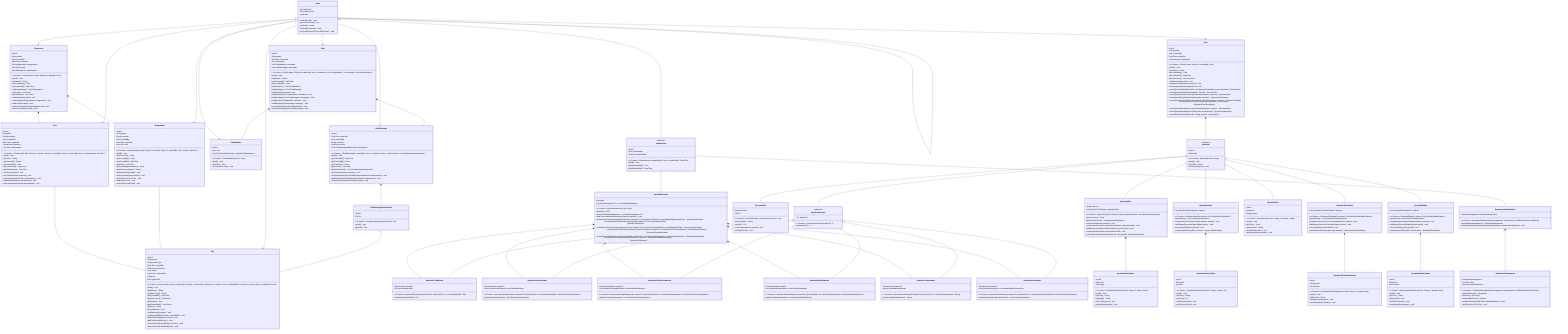 %% https://creately.com/guides/class-diagram-relationships/ good reference for the types of arrows
classDiagram

    %% CLASSROOM
    Classroom "1" *-- "*" Post
    Classroom "1" *-- "*" Assignment
    class Classroom{
        -uuid id
        -String name
        -User createdBy
        -DateTime createdAt
        -List~Assignment~ assignments
        -List~Post~ posts
        %% Mate please explain why is this here
        -List~Attachment~ attachments

        +~~Create~~ Classroom(\n name: String,\n createdBy: User)
        +getId() uuid
        +getName() String
        +getCreatedBy() User
        +getCreatedAt() DateTime
        +getAssignments() List~Assignment~
        +getPosts() List~Post~

        +getMembers() List~User~

        +setName(string name) void

        +addAssignment(Assignment assignment) void
        +addPost(Post post) void

        +removeAssignment(uuid assignmentId) void
        +removePost(uuid PostId) void
    }

    %% POST
    Post "1" o-- "*" File
    class Post{
        -uuid Id
        -String title
        -String contents
        -User createdBy
        -DateTime createdAt
        -Classroom classroom
        -List~File~ attachments

        +~~Create~~ Classroom(\n title: String,\n contents: String, \n createdBy: String, \n createdBy: User, \n attachments: List~File~)
        +getId() uuid
        +getTitle() String
        +getContents() String
        +getCreatedBy() User
        +getClassroom() Classroom
        +getAttachments() List~File~

        +setTitle(string title) void
        +setContents(string contents) void
        +setAttachments(List~File~ attachments) void

        +addAttachments(File attachments) void

        +removeAttachment(uuid attachmentId) void
    }

    %% ASSIGNMENT
    Assignment "1" o-- "*" File
    class Assignment {
        -uuid id
        -String name
        -String contents
        -User createdBy
        -dateTime createdAt
        -List~File~ files

        +~~Create~~ Assignment(\n name: String, \n contents: String, \n createdBy: User, \n files: List~File~)
        +getId() uuid
        +getContents() String
        +getCreatedBy() User
        +getCreatedAt() dateTime
        +getFiles() List~File~
        +getCreatedByUsername() String
        +getClassroomName() String

        +setName(string name) void
        +setContents(string contents) void
        +setFiles(List~File~ files) void

        +addFile(File file) void

        +removeFile(uuid fileId) void
    }

    %% USER
    User "0..*" -- "0..*" User
    User "1" --> "*" File
    User "1" --> "*" Post
    User "1" --> "*" Classroom
    User "1" --> "*" Assignment
    User "1" --> "1" ChatMember
    User "1" --> "*" Chat
    User "1" --> "*" ChatMessage
    User "1" --> "*" Quiz
    User -- Submission
    class User {
        -uuid subjectId
        -File profilePicture
        -enum role

        +getSubjectId() uuid
        +getProfilePicture() File
        +getRole() enum

        +setRole(enum role) void
        +setProfilePicture(File profilePicture) void
    }

    %% This class is responsible for the submissions of the assignments,
    %% and all the different types of answers, by a specific user
    Submission <|-- QuizSubmission
    Submission <|-- AssignmentSubmission
    class Submission {
        <<abstract>>
        -uuid id
        -User submittedBy
        -DateTime submittedAt

        +~~Create~~ Submission(\n submittedBy: User, \n submittedAt: DateTime)
        +getId() uuid
        +getSubmittedBy() User
        +getSubmittedAt() DateTime
    }

    AssignmentSubmission "1" *-- "1" SubmittedAssignment
    class AssignmentSubmission {
        -SubmittedAssignment submittedAssignment

        +~~Create~~ AssignmentSubmission(\n assignment: Assignment, \n isMarkedAsDone: Boolean)
        +getSubmittedAssignment() SubmittedAssignment

        +setSubmittedAssignment(submittedAssignment: SubmittedAssignment) void
    }

    class SubmittedAssignment {
        -Assignment assignment
        -List~File~ files
        -Boolean isMarkedAsDone

        +~~Create~~ SubmittedAssignment(\n assignment: Assignment, \n isMarkedAsDone: Boolean)
        +getAssignment() Assignment
        +getFiles() List~File~
        +isMarkedAsDone() Boolean

        +setMarkedAsDone(Boolean isMarkedAsDone) void
        +setFiles(List~File~ files) void

    }

    QuizSubmission "1" *-- "*" QuestionPairAnswer
    QuizSubmission "1" *-- "*" QuestionFileAnswer
    QuizSubmission "1" *-- "*" QuestionOrderAnswer
    QuizSubmission "1" *-- "*" QuestionCheckboxAnswer
    QuizSubmission "1" *-- "*" QuestionRadioAnswer
    QuizSubmission "1" *-- "*" QuestionTextAnswer
    class QuizSubmission {
        -Quiz quiz
        -List~QuestionAnswer~T~~ userSubmittedAnswers

        +~~Create~~ QuizSubmission(\n quiz: Quiz)
        +getQuiz() Quiz
        +getUserSubmittedAnswers() List~QuestionAnswer~T~~

        +addToUserSubmittedAnswers(Question question) void

        +createQuestionPairAnswer(QuestionPair answerTo, List~QuestionPairOption~ userSubmittedQuestionPairs) QuestionPairAnswer
        +createQuestionFileAnswer(QuestionFile answerTo, File userSubmittedFile) QuestionFileAnswer
        +createQuestionOrderAnswer(QuestionOrder answerTo, List~QuestionOrderOption~ userSubmittedOrder) QuestionOrderAnswer
        +createQuestionCheckboxAnswer(QuestionCheckbox answerTo, List~QuestionCheckboxOption~ userSubmittedAnswers) QuestionCheckboxAnswer
        +createQuestionRadioAnswer(QuestionRadio answerTo, List~QuestionRadioOption~ userSubmittedAnswer) QuestionRadioAnswer
        +createQuestionTextAnswer(QuestionText answerTo, String userSubmittedAnswer) QuestionTextAnswer
    }

    QuestionAnswer <|-- QuestionFileAnswer
    QuestionAnswer <|-- QuestionOrderAnswer
    QuestionAnswer <|-- QuestionCheckboxAnswer
    QuestionAnswer <|-- QuestionRadioAnswer
    QuestionAnswer <|-- QuestionTextAnswer
    QuestionAnswer <|-- QuestionPairAnswer
    class QuestionAnswer {
        <<abstract>>
        -~T~ answerTo

        +~~Create~~ QuestionAnswer(\n answerTo: T)
        +getAnswerTo() T
    }

    class QuestionPairAnswer {
        -QuestionPair answerTo
        -List~QuestionPairOption~ userSubmittedQuestionPairs
        
        +~~Create~~ QuestionPairAnswer(\n answerTo: QuestionPair, \n userSubmittedQuestionPairs: List~QuestionPairOption~)
        +getUserSubwmittedQuestionPairs() List~QuestionPairOption~
    }

    class QuestionFileAnswer {
        -QuestionFile answerTo
        -File userSubmittedFile

        +~~Create~~ QuestionFileAnswer(\n answerTo: QuestionFile, \n userSubmittedFile: File)
        +getUserSubmittedFile() File
    }

    class QuestionOrderAnswer {
        -QuestionOrder answerTo
        -List~QuestionOrderOption~ userSubmittedOrder

        +~~Create~~ QuestionOrderAnswer(\n answerTo: QuestionOrder, \n userSubmittedOrder: List~QuestionOrderOption~)
        +getUserSubmittedOrder() List~QuestionOrderOption~
    }

    class QuestionCheckboxAnswer {
        -QuestionCheckbox answerTo
        -List~QuestionCheckboxOption~ userSubmittedAnswers

        +~~Create~~ QuestionCheckboxAnswer(\n answerTo: QuestionCheckbox, \n userSubmittedAnswers: List~QuestionCheckboxOption~)
        +getUserSubmittedAnswers() List~QuestionCheckboxOption~
    }

    class QuestionRadioAnswer {
        -QuestionRadio answerTo
        -List~QuestionRadioOption~ userSubmittedAnswer

        +~~Create~~ QuestionRadioAnswer(\n answerTo: QuestionRadio, \n userSubmittedAnswer: List~QuestionRadioOption~)
        +getUserSubmittedAnswer() List~QuestionRadioOption~
    }

    class QuestionTextAnswer {
        -QuestionText answerTo
        -String userSubmittedAnswer

        +~~Create~~ QuestionTextAnswer(\n answerTo: QuestionText, \n userSubmittedAnswer: String)
        +getUserSubmittedAnswer() String
    }

    %% FILE
    class File {
        -uuid id
        -String name
        -String mimeType
        -DateTime createdAt
        -Classroom classroom
        -User owner
        -List~User~ sharedWith
        -string key
        -bool systemFile

        +~~Create~~ File(\n name: String, \n mimeType: String, \n Classroom: classroom, \n owner: User, \n sharedWith: List~User~, \n key: string, \n systemFile: bool)
        +getId() uuid
        +getName() String
        +getMimeType() String
        +getCreatedAt() DateTime
        +getClassroom() Classroom
        +getOwner() User
        +getSharedWith() List~User~
        +getKey() string
        +isSystemFile() bool

        +setName(string name) void
        +setSharedWith(List~User~ sharedWith) void

        +addToSharedWith(List~User~) void
        +addToSharedWith(User) void

        +removeFromSharedWith(List~User~) void
        +removeFromSharedWith(User) void
    }

    %% CHAT
    Chat "1" *-- "*" ChatMember
    Chat "1" *-- "*" ChatMessage
    class Chat {
        -uuid id
        -String name
        -DateTime createdAt
        -User createdBy
        -List~ChatMember~ members
        -List~ChatMessage~ messages

        +~~Create~~ Chat(\n name: String, \n createdBy: User, \n members: List~ChatMember~, \n messages: List~ChatMessage~)
        +getId() uuid
        +getName() String
        +getCreatedAt() DateTime
        +getCreatedBy() User
        +getMembers() List~ChatMember~
        +getMessages() List~ChatMessage~

        +setName(string name) void
        +setMembers(List~ChatMember~ members) void
        +setMessages(List~ChatMessage~ messages) void

        +addMember(ChatMember member) void
        +addMessage(ChatMessage message) void

        +removeMember(uuid chatMemberId) void
        +removeMessage(uuid chatMessageId) void
    }

    %% CHAT MEMBER
    class ChatMember {
        -uuid id
        -User user
        -List~QuestionOrderAnswer~ questionOrderAnswers

        +~~Create~~ ChatMember(\n user: User)
        +getId() uuid
        +getUser() User

        +setUser(User user) void
    }

    %% CHAT MESSAGE
    ChatMessage "1" *-- "*" ChatMessageAttachment
    class ChatMessage {
        -uuid id
        -DateTime createdAt
        -User createdBy
        -String contents
        -DateTime sentAt
        -List~ChatMessageAttachment~ attachments

        +~~Create~~ ChatMessage(\n createdBy: User, \n contents: String, \n attachments: List~ChatMessageAttachment~)
        +getId() uuid
        +getCreatedAt() DateTime
        +getCreatedBy() User
        +getContents() String
        +getSentAt() DateTime
        +getAttachments() List~ChatMessageAttachment~

        +setContents(string contents) void
        +setAttachments(List~ChatMessageAttachment~ attachments) void

        +addAttachment(ChatMessageAttachment attachment) void

        +removeAttachment(uuid attachmentId) void
    }

    %% CHAT MESSAGE ATTACHMENT
    ChatMessageAttachment "1" o-- "*" File
    class ChatMessageAttachment {
        -uuid id
        -File file

        +~~Create~~ ChatMessageAttachment(\n file: File)
        +getId() uuid
        +getFile() File
    }

    %% QUIZ
    Quiz "1" *-- "*" Question
    class Quiz {
        -uuid id
        -String name
        -User createdBy
        -DateTime createdAt
        -List~Question~ questions

        +~~Create~~ Quiz(\n name: String, \n createdBy: User)
        +getId() uuid
        +getName() String
        +getCreatedBy() User
        +getCreatedAt() DateTime
        +getQuestions() List~Question~

        +setName(string name) void

        +addQuestion(Question question) void
        +removeQuestion(uuid questionId) void

        +createQuestionPair(String title, List~QuestionPairOption~ questionPairs) QuestionPair
        +createQuestionFile(String contents, File file) QuestionFile
        +createQuestionOrder(List~QuestionOrderOption~ options) QuestionOrder
        +createQuestionOrderOption(String title, int place) QuestionOrderOption
        +createQuestionCheckbox(List~QuestionCheckboxOption~ options) QuestionCheckbox
        +createQuestionCheckboxOption(String name, bool answer) QuestionCheckboxOption
        +createQuestionRadio(List~QuestionRadioOption~ options) QuestionRadio
        +createQuestionRadioOption(String title, bool answer) QuestionRadioOption
        +createQuestionText(String title, String answer) QuestionText
    }

    %% QUESTION
    Question <|-- QuestionAnswer

    Question <|-- QuestionPair
    Question <|-- QuestionFile
    Question <|-- QuestionOrder
    Question <|-- QuestionCheckbox
    Question <|-- QuestionRadio
    Question <|-- QuestionText
    class Question {
        <<abstract>>
        -uuid id
        -String title

        +~~Create~~ Question(\n title: String)
        +getId() uuid
        +getTitle() String

        +setTitle(string title) void
    }

    QuestionPair "1" *-- "*" QuestionPairOption
    class QuestionPair {
        -String contents
        -List~QuestionPairOption~ questionPairs

        +~~Create~~ QuestionPair(\n contents: String, \n questionPairs: List~QuestionPairOption~)
        +getContents() String
        +getQuestionPairs() List~QuestionPairOption~

        +setContents(string contents) void
        +setQuestionPairs(List~QuestionPairOption~ questionPairs) void

        +addQuestionPair(QuestionPairOption questionPair) void
        +removeQuestionPair(uuid questionPairId) void

        +createQuestionPairOption(String left, String right) QuestionPairOption
    }

    class QuestionPairOption {
        -uuid id
        -String left
        -String right

        +~~Create~~ QuestionPairOption(\n key: String, \n value: String)
        +getId() uuid
        +getLeft() String
        +getRight() String

        +setLeft(string left) void
        +setRight(string right) void
    }

    class QuestionFile {
        -String contents
        -File file

        +~~Create~~ QuestionFile(\n contents: String, \n file: File)
        +getContents() String
        +getFile() File

        +setContents(string contents) void
        +setFile(File file) void
    }

    QuestionOrder "1" *-- "*" QuestionOrderOption
    class QuestionOrder {
        %% This will be sorted by the QUESTION-ORDER-OPTIONS table's column
        -List~QuestionOrderOptions~ options

        +~~Create~~ QuestionOrder(\n options: List~QuestionOrderOption~)
        +getOptions() List~QuestionOrderOption~

        +setOptions(List~QuestionOrderOption~ options) void

        +addOption(QuestionOrderOption option) void
        +removeOption(uuid optionId) void

        +createOption(String title, int place) QuestionOrderOption
    }

    class QuestionOrderOption {
        -uuid id
        -String title
        -int place

        +~~Create~~ QuestionOrderOption(\n title: String, \n place: int)
        +getId() uuid
        +getTitle() String
        +getPlace() int

        +setTitle(string title) void
        +setPlace(int place) void
    }

    QuestionCheckbox "1" *-- "*" QuestionCheckboxOption
    class QuestionCheckbox {
        -List~QuestionCheckboxOption~ options

        +~~Create~~ QuestionCheckbox(\n options: List~QuestionCheckboxOption~)
        +getOptions() List~QuestionCheckboxOption~

        +setOptions(List~QuestionCheckboxOption~ options) void
        
        +addOption(QuestionCheckboxOption option) void
        +removeOption(uuid optionId) void

        +createOption(String name, bool answer) QuestionCheckboxOption
    }

    class QuestionCheckboxOption {
        -uuid id
        -String name
        -bool answer

        +~~Create~~ QuestionCheckboxOption(\n name: String, \n answer: bool)
        +getId() uuid
        +getName() String

        +setName(string name) void
        +setAnswer(bool answer) void
    }

    QuestionRadio "1" *-- "*" QuestionRadioOption
    class QuestionRadio {
        -List~QuestionRadioOption~ options

        +~~Create~~ QuestionRadio(\n options: List~QuestionRadioOption~)
        +getOptions() List~QuestionRadioOption~

        +setOptions(List~QuestionRadioOption~ options) void

        +addOption(QuestionRadioOption option) void
        +removeOption(uuid optionId) void

        +createOption(String title, bool answer) QuestionRadioOption
    }

    class QuestionRadioOption {
        -uuid id
        -String title
        -bool answer

        +~~Create~~ QuestionRadioOption(\n title: String, \n answer: bool)
        +getId() uuid
        +getTitle() String
        +getAnswer() bool

        +setTitle(string title) void
        +setAnswer(bool answer) void
    }

    class QuestionText {
        -uuid id
        -String title
        -String answer

        +~~Create~~ QuestionText(\n title: String, \n answer: String)
        +getId() uuid
        +getTitle() String
        +getAnswer() String

        +setTitle(string title) void
        +setAnswer(string answer) void
    }